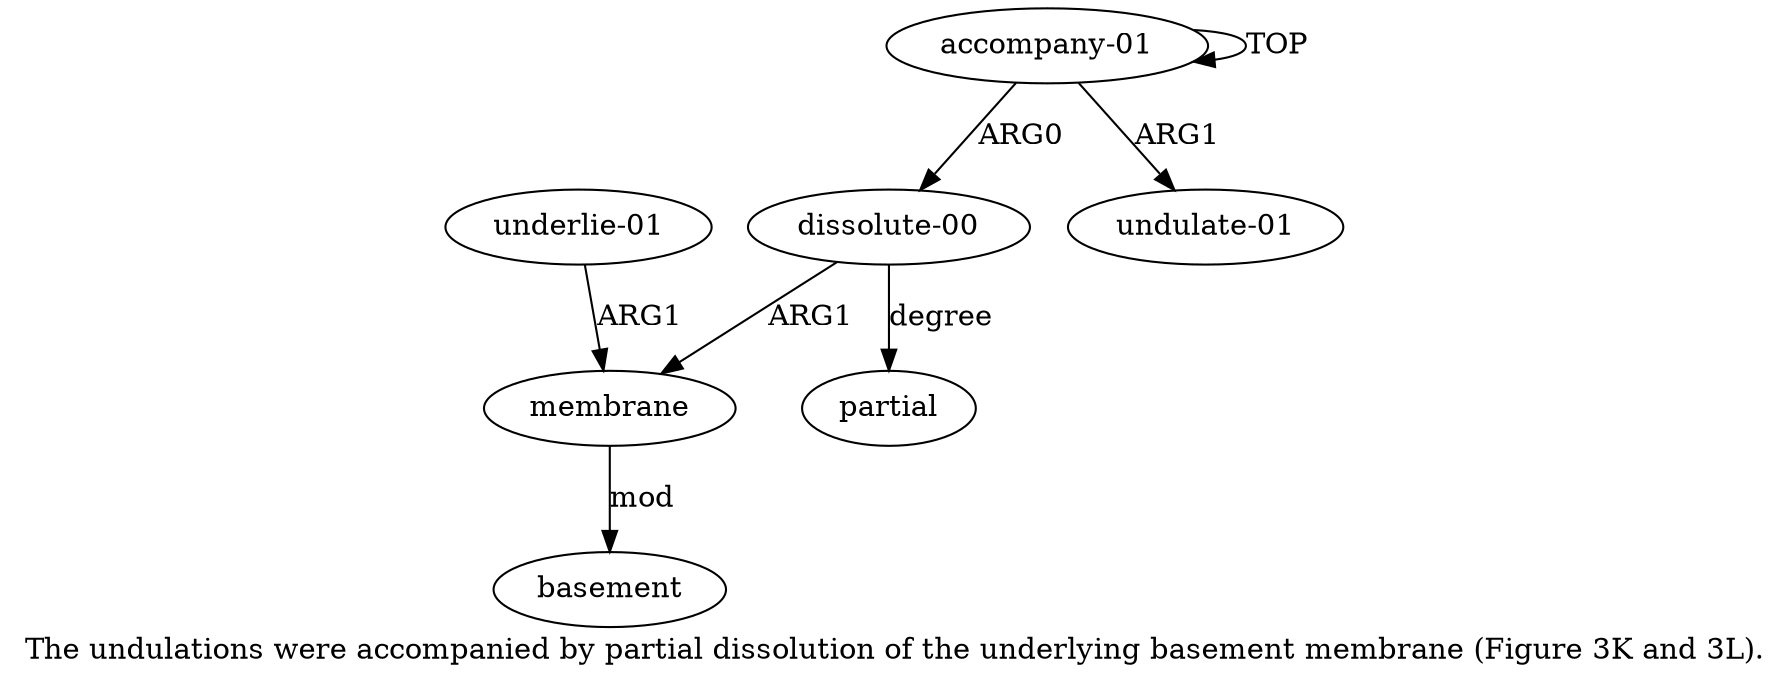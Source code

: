 digraph  {
	graph [label="The undulations were accompanied by partial dissolution of the underlying basement membrane (Figure 3K and 3L)."];
	node [label="\N"];
	a1	 [color=black,
		gold_ind=1,
		gold_label="dissolute-00",
		label="dissolute-00",
		test_ind=1,
		test_label="dissolute-00"];
	a2	 [color=black,
		gold_ind=2,
		gold_label=membrane,
		label=membrane,
		test_ind=2,
		test_label=membrane];
	a1 -> a2 [key=0,
	color=black,
	gold_label=ARG1,
	label=ARG1,
	test_label=ARG1];
a5 [color=black,
	gold_ind=5,
	gold_label=partial,
	label=partial,
	test_ind=5,
	test_label=partial];
a1 -> a5 [key=0,
color=black,
gold_label=degree,
label=degree,
test_label=degree];
a0 [color=black,
gold_ind=0,
gold_label="accompany-01",
label="accompany-01",
test_ind=0,
test_label="accompany-01"];
a0 -> a1 [key=0,
color=black,
gold_label=ARG0,
label=ARG0,
test_label=ARG0];
a0 -> a0 [key=0,
color=black,
gold_label=TOP,
label=TOP,
test_label=TOP];
a6 [color=black,
gold_ind=6,
gold_label="undulate-01",
label="undulate-01",
test_ind=6,
test_label="undulate-01"];
a0 -> a6 [key=0,
color=black,
gold_label=ARG1,
label=ARG1,
test_label=ARG1];
a3 [color=black,
gold_ind=3,
gold_label=basement,
label=basement,
test_ind=3,
test_label=basement];
a2 -> a3 [key=0,
color=black,
gold_label=mod,
label=mod,
test_label=mod];
a4 [color=black,
gold_ind=4,
gold_label="underlie-01",
label="underlie-01",
test_ind=4,
test_label="underlie-01"];
a4 -> a2 [key=0,
color=black,
gold_label=ARG1,
label=ARG1,
test_label=ARG1];
}
